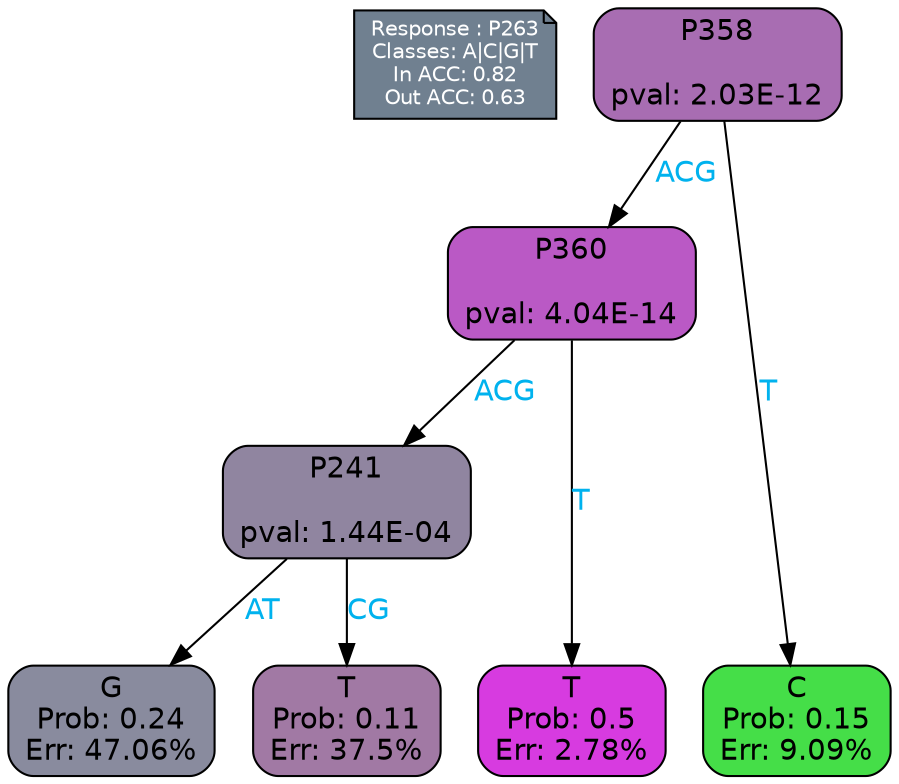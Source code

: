 digraph Tree {
node [shape=box, style="filled, rounded", color="black", fontname=helvetica] ;
graph [ranksep=equally, splines=polylines, bgcolor=transparent, dpi=600] ;
edge [fontname=helvetica] ;
LEGEND [label="Response : P263
Classes: A|C|G|T
In ACC: 0.82
Out ACC: 0.63
",shape=note,align=left,style=filled,fillcolor="slategray",fontcolor="white",fontsize=10];1 [label="P358

pval: 2.03E-12", fillcolor="#a86db2"] ;
2 [label="P360

pval: 4.04E-14", fillcolor="#ba59c5"] ;
3 [label="P241

pval: 1.44E-04", fillcolor="#9085a0"] ;
4 [label="G
Prob: 0.24
Err: 47.06%", fillcolor="#898b9e"] ;
5 [label="T
Prob: 0.11
Err: 37.5%", fillcolor="#a179a4"] ;
6 [label="T
Prob: 0.5
Err: 2.78%", fillcolor="#d73be0"] ;
7 [label="C
Prob: 0.15
Err: 9.09%", fillcolor="#45de48"] ;
1 -> 2 [label="ACG",fontcolor=deepskyblue2] ;
1 -> 7 [label="T",fontcolor=deepskyblue2] ;
2 -> 3 [label="ACG",fontcolor=deepskyblue2] ;
2 -> 6 [label="T",fontcolor=deepskyblue2] ;
3 -> 4 [label="AT",fontcolor=deepskyblue2] ;
3 -> 5 [label="CG",fontcolor=deepskyblue2] ;
{rank = same; 4;5;6;7;}{rank = same; LEGEND;1;}}